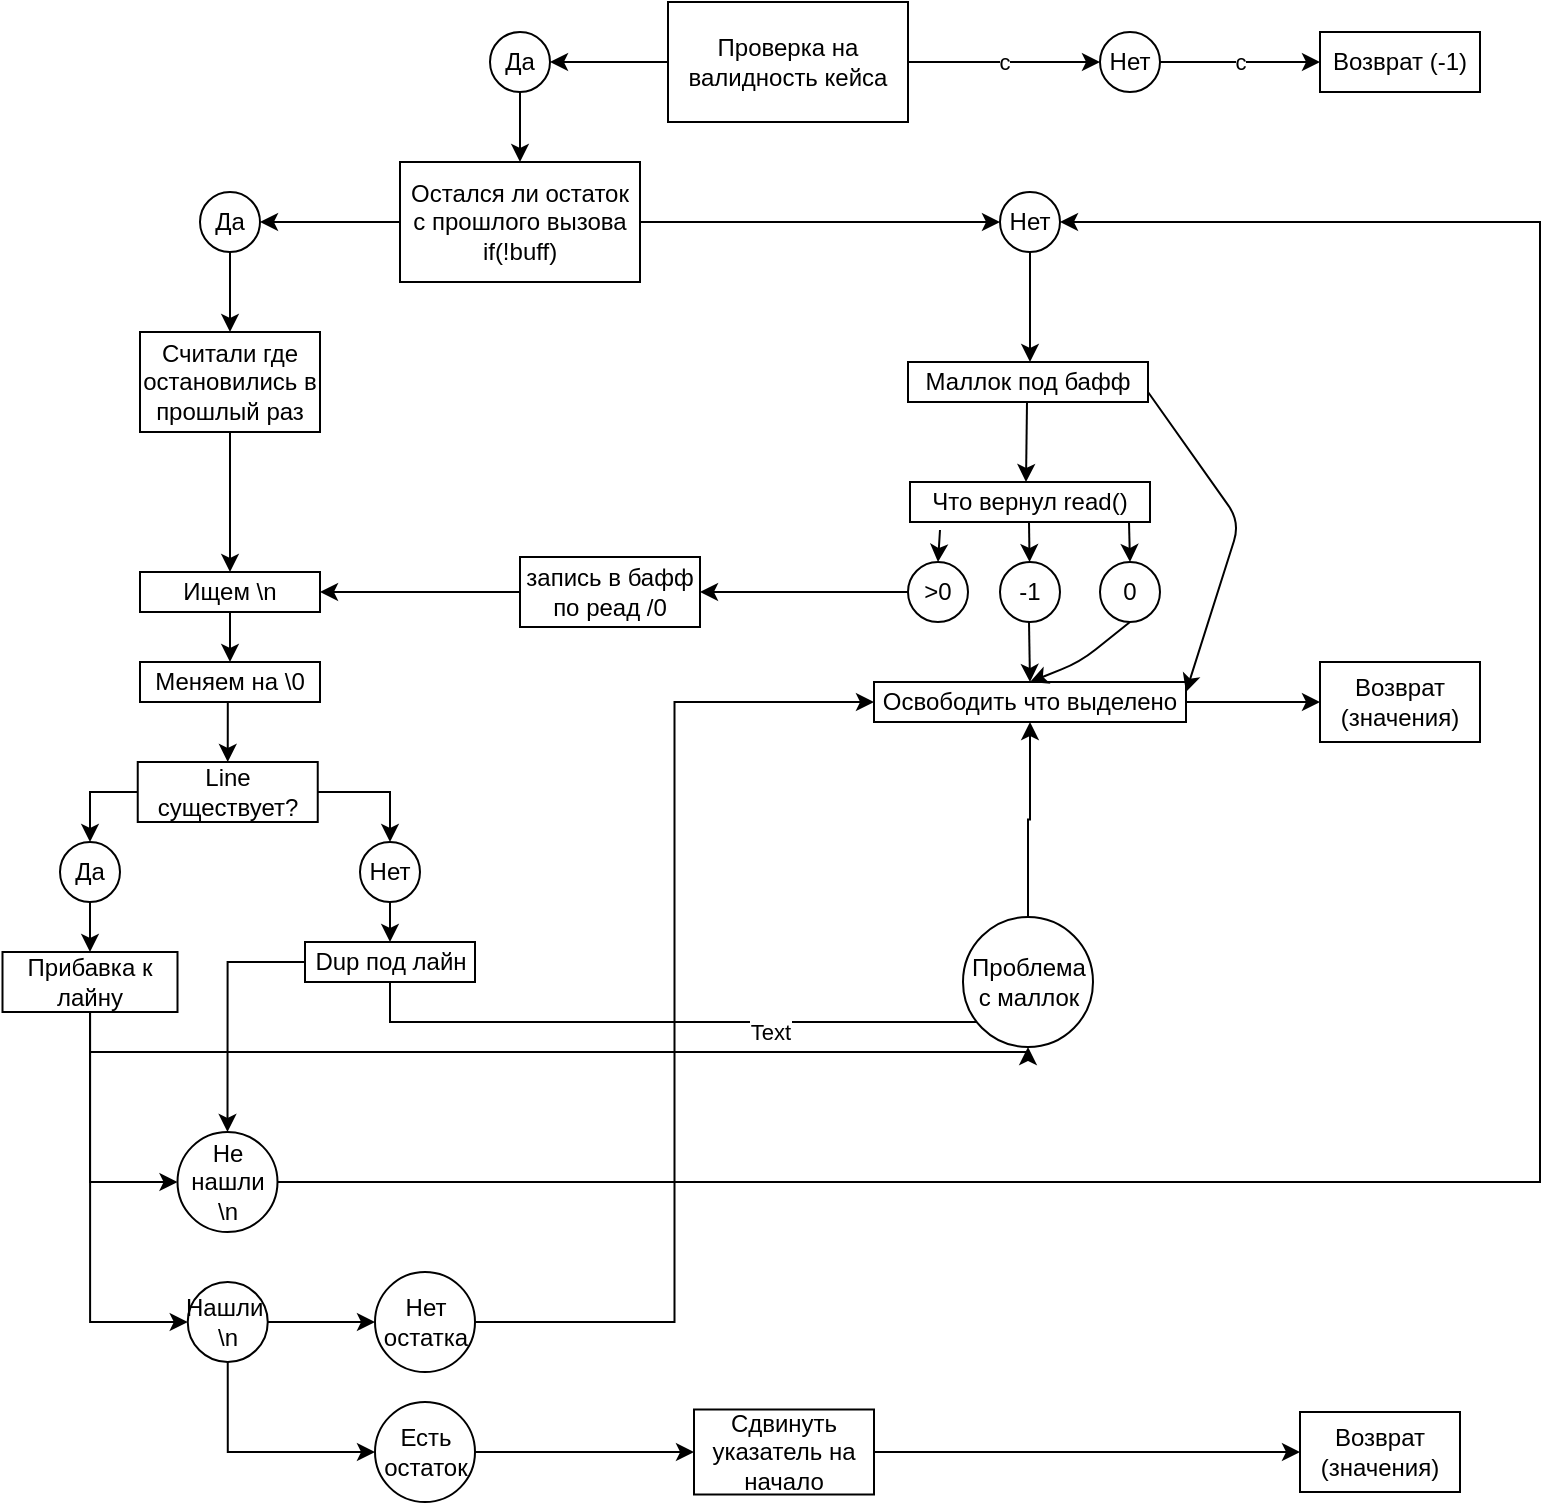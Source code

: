 <mxfile version="13.5.3" type="github">
  <diagram id="qOPDCmryAYtpO3k2xXJo" name="Страница 1">
    <mxGraphModel dx="1422" dy="806" grid="1" gridSize="10" guides="1" tooltips="1" connect="1" arrows="1" fold="1" page="1" pageScale="1" pageWidth="827" pageHeight="1169" math="0" shadow="0">
      <root>
        <mxCell id="0" />
        <mxCell id="1" parent="0" />
        <mxCell id="flP8NZiQI0YEA31_VM3q-1" value="Проверка на валидность кейса" style="rounded=0;whiteSpace=wrap;html=1;" vertex="1" parent="1">
          <mxGeometry x="354" y="20" width="120" height="60" as="geometry" />
        </mxCell>
        <mxCell id="flP8NZiQI0YEA31_VM3q-2" value="с&lt;span style=&quot;color: rgba(0 , 0 , 0 , 0) ; font-family: monospace ; font-size: 0px ; background-color: rgb(248 , 249 , 250)&quot;&gt;%3CmxGraphModel%3E%3Croot%3E%3CmxCell%20id%3D%220%22%2F%3E%3CmxCell%20id%3D%221%22%20parent%3D%220%22%2F%3E%3CmxCell%20id%3D%222%22%20value%3D%22%D0%9F%D1%80%D0%BE%D0%B2%D0%B5%D1%80%D0%BA%D0%B0%20%D0%BD%D0%B0%20%D0%B2%D0%B0%D0%BB%D0%B8%D0%B4%D0%BD%D0%BE%D1%81%D1%82%D1%8C%20%D0%BA%D0%B5%D0%B9%D1%81%D0%B0%22%20style%3D%22rounded%3D0%3BwhiteSpace%3Dwrap%3Bhtml%3D1%3B%22%20vertex%3D%221%22%20parent%3D%221%22%3E%3CmxGeometry%20x%3D%22354%22%20y%3D%2220%22%20width%3D%22120%22%20height%3D%2260%22%20as%3D%22geometry%22%2F%3E%3C%2FmxCell%3E%3C%2Froot%3E%3C%2FmxGraphModel%3E&lt;/span&gt;" style="endArrow=classic;html=1;exitX=1;exitY=0.5;exitDx=0;exitDy=0;entryX=0;entryY=0.5;entryDx=0;entryDy=0;" edge="1" parent="1" source="flP8NZiQI0YEA31_VM3q-1" target="flP8NZiQI0YEA31_VM3q-4">
          <mxGeometry width="50" height="50" relative="1" as="geometry">
            <mxPoint x="390" y="380" as="sourcePoint" />
            <mxPoint x="520" y="50" as="targetPoint" />
          </mxGeometry>
        </mxCell>
        <mxCell id="flP8NZiQI0YEA31_VM3q-3" value="" style="endArrow=classic;html=1;exitX=0;exitY=0.5;exitDx=0;exitDy=0;entryX=1;entryY=0.5;entryDx=0;entryDy=0;" edge="1" parent="1" source="flP8NZiQI0YEA31_VM3q-1" target="flP8NZiQI0YEA31_VM3q-7">
          <mxGeometry width="50" height="50" relative="1" as="geometry">
            <mxPoint x="380" y="180" as="sourcePoint" />
            <mxPoint x="446" y="220" as="targetPoint" />
          </mxGeometry>
        </mxCell>
        <mxCell id="flP8NZiQI0YEA31_VM3q-5" value="Возврат (-1)" style="rounded=0;whiteSpace=wrap;html=1;" vertex="1" parent="1">
          <mxGeometry x="680" y="35" width="80" height="30" as="geometry" />
        </mxCell>
        <mxCell id="flP8NZiQI0YEA31_VM3q-6" value="с&lt;span style=&quot;color: rgba(0 , 0 , 0 , 0) ; font-family: monospace ; font-size: 0px ; background-color: rgb(248 , 249 , 250)&quot;&gt;%3CmxGraphModel%3E%3Croot%3E%3CmxCell%20id%3D%220%22%2F%3E%3CmxCell%20id%3D%221%22%20parent%3D%220%22%2F%3E%3CmxCell%20id%3D%222%22%20value%3D%22%D0%9F%D1%80%D0%BE%D0%B2%D0%B5%D1%80%D0%BA%D0%B0%20%D0%BD%D0%B0%20%D0%B2%D0%B0%D0%BB%D0%B8%D0%B4%D0%BD%D0%BE%D1%81%D1%82%D1%8C%20%D0%BA%D0%B5%D0%B9%D1%81%D0%B0%22%20style%3D%22rounded%3D0%3BwhiteSpace%3Dwrap%3Bhtml%3D1%3B%22%20vertex%3D%221%22%20parent%3D%221%22%3E%3CmxGeometry%20x%3D%22354%22%20y%3D%2220%22%20width%3D%22120%22%20height%3D%2260%22%20as%3D%22geometry%22%2F%3E%3C%2FmxCell%3E%3C%2Froot%3E%3C%2FmxGraphModel%3E&lt;/span&gt;" style="endArrow=classic;html=1;exitX=1;exitY=0.5;exitDx=0;exitDy=0;entryX=0;entryY=0.5;entryDx=0;entryDy=0;" edge="1" parent="1" source="flP8NZiQI0YEA31_VM3q-4" target="flP8NZiQI0YEA31_VM3q-5">
          <mxGeometry width="50" height="50" relative="1" as="geometry">
            <mxPoint x="550" y="49.5" as="sourcePoint" />
            <mxPoint x="596" y="49.5" as="targetPoint" />
          </mxGeometry>
        </mxCell>
        <mxCell id="flP8NZiQI0YEA31_VM3q-7" value="Да" style="ellipse;whiteSpace=wrap;html=1;aspect=fixed;" vertex="1" parent="1">
          <mxGeometry x="265" y="35" width="30" height="30" as="geometry" />
        </mxCell>
        <mxCell id="flP8NZiQI0YEA31_VM3q-8" value="" style="endArrow=classic;html=1;exitX=0.5;exitY=1;exitDx=0;exitDy=0;entryX=0.5;entryY=0;entryDx=0;entryDy=0;" edge="1" parent="1" source="flP8NZiQI0YEA31_VM3q-7" target="flP8NZiQI0YEA31_VM3q-9">
          <mxGeometry width="50" height="50" relative="1" as="geometry">
            <mxPoint x="334" y="170" as="sourcePoint" />
            <mxPoint x="270" y="170" as="targetPoint" />
          </mxGeometry>
        </mxCell>
        <mxCell id="flP8NZiQI0YEA31_VM3q-9" value="Остался ли остаток с прошлого вызова&lt;br&gt;if(!buff)" style="rounded=0;whiteSpace=wrap;html=1;" vertex="1" parent="1">
          <mxGeometry x="220" y="100" width="120" height="60" as="geometry" />
        </mxCell>
        <mxCell id="flP8NZiQI0YEA31_VM3q-11" value="" style="endArrow=classic;html=1;exitX=1;exitY=0.5;exitDx=0;exitDy=0;entryX=0;entryY=0.5;entryDx=0;entryDy=0;" edge="1" parent="1" source="flP8NZiQI0YEA31_VM3q-9" target="flP8NZiQI0YEA31_VM3q-12">
          <mxGeometry width="50" height="50" relative="1" as="geometry">
            <mxPoint x="474" y="130" as="sourcePoint" />
            <mxPoint x="553" y="195" as="targetPoint" />
          </mxGeometry>
        </mxCell>
        <mxCell id="flP8NZiQI0YEA31_VM3q-12" value="Нет" style="ellipse;whiteSpace=wrap;html=1;aspect=fixed;" vertex="1" parent="1">
          <mxGeometry x="520" y="115" width="30" height="30" as="geometry" />
        </mxCell>
        <mxCell id="flP8NZiQI0YEA31_VM3q-13" value="Да" style="ellipse;whiteSpace=wrap;html=1;aspect=fixed;" vertex="1" parent="1">
          <mxGeometry x="120" y="115" width="30" height="30" as="geometry" />
        </mxCell>
        <mxCell id="flP8NZiQI0YEA31_VM3q-14" value="" style="endArrow=classic;html=1;exitX=0;exitY=0.5;exitDx=0;exitDy=0;entryX=1;entryY=0.5;entryDx=0;entryDy=0;" edge="1" parent="1" source="flP8NZiQI0YEA31_VM3q-9" target="flP8NZiQI0YEA31_VM3q-13">
          <mxGeometry width="50" height="50" relative="1" as="geometry">
            <mxPoint x="354" y="129.5" as="sourcePoint" />
            <mxPoint x="290" y="129.5" as="targetPoint" />
          </mxGeometry>
        </mxCell>
        <mxCell id="flP8NZiQI0YEA31_VM3q-15" value="" style="endArrow=classic;html=1;exitX=0.5;exitY=1;exitDx=0;exitDy=0;" edge="1" parent="1" source="flP8NZiQI0YEA31_VM3q-12">
          <mxGeometry width="50" height="50" relative="1" as="geometry">
            <mxPoint x="484" y="140" as="sourcePoint" />
            <mxPoint x="535" y="200" as="targetPoint" />
          </mxGeometry>
        </mxCell>
        <mxCell id="flP8NZiQI0YEA31_VM3q-16" value="Маллок под бафф" style="rounded=0;whiteSpace=wrap;html=1;" vertex="1" parent="1">
          <mxGeometry x="474" y="200" width="120" height="20" as="geometry" />
        </mxCell>
        <mxCell id="flP8NZiQI0YEA31_VM3q-17" value="Что вернул read()" style="rounded=0;whiteSpace=wrap;html=1;" vertex="1" parent="1">
          <mxGeometry x="475" y="260" width="120" height="20" as="geometry" />
        </mxCell>
        <mxCell id="flP8NZiQI0YEA31_VM3q-18" value="" style="endArrow=classic;html=1;exitX=0.5;exitY=1;exitDx=0;exitDy=0;" edge="1" parent="1" target="flP8NZiQI0YEA31_VM3q-21">
          <mxGeometry width="50" height="50" relative="1" as="geometry">
            <mxPoint x="534.5" y="280" as="sourcePoint" />
            <mxPoint x="534.5" y="335" as="targetPoint" />
          </mxGeometry>
        </mxCell>
        <mxCell id="flP8NZiQI0YEA31_VM3q-19" value="0" style="ellipse;whiteSpace=wrap;html=1;aspect=fixed;" vertex="1" parent="1">
          <mxGeometry x="570" y="300" width="30" height="30" as="geometry" />
        </mxCell>
        <mxCell id="flP8NZiQI0YEA31_VM3q-20" value="&amp;gt;0" style="ellipse;whiteSpace=wrap;html=1;aspect=fixed;" vertex="1" parent="1">
          <mxGeometry x="474" y="300" width="30" height="30" as="geometry" />
        </mxCell>
        <mxCell id="flP8NZiQI0YEA31_VM3q-21" value="-1" style="ellipse;whiteSpace=wrap;html=1;aspect=fixed;" vertex="1" parent="1">
          <mxGeometry x="520" y="300" width="30" height="30" as="geometry" />
        </mxCell>
        <mxCell id="flP8NZiQI0YEA31_VM3q-22" value="Освободить что выделено" style="rounded=0;whiteSpace=wrap;html=1;" vertex="1" parent="1">
          <mxGeometry x="457" y="360" width="156" height="20" as="geometry" />
        </mxCell>
        <mxCell id="flP8NZiQI0YEA31_VM3q-26" value="" style="endArrow=classic;html=1;exitX=0.5;exitY=1;exitDx=0;exitDy=0;" edge="1" parent="1">
          <mxGeometry width="50" height="50" relative="1" as="geometry">
            <mxPoint x="584.5" y="280" as="sourcePoint" />
            <mxPoint x="585" y="300" as="targetPoint" />
          </mxGeometry>
        </mxCell>
        <mxCell id="flP8NZiQI0YEA31_VM3q-27" value="" style="endArrow=classic;html=1;exitX=0.5;exitY=1;exitDx=0;exitDy=0;entryX=0.5;entryY=0;entryDx=0;entryDy=0;" edge="1" parent="1" target="flP8NZiQI0YEA31_VM3q-22">
          <mxGeometry width="50" height="50" relative="1" as="geometry">
            <mxPoint x="534.5" y="330" as="sourcePoint" />
            <mxPoint x="600" y="750" as="targetPoint" />
          </mxGeometry>
        </mxCell>
        <mxCell id="flP8NZiQI0YEA31_VM3q-28" value="" style="endArrow=classic;html=1;exitX=0.5;exitY=1;exitDx=0;exitDy=0;entryX=0.5;entryY=0;entryDx=0;entryDy=0;" edge="1" parent="1" source="flP8NZiQI0YEA31_VM3q-19" target="flP8NZiQI0YEA31_VM3q-22">
          <mxGeometry width="50" height="50" relative="1" as="geometry">
            <mxPoint x="544.5" y="340" as="sourcePoint" />
            <mxPoint x="545" y="370" as="targetPoint" />
            <Array as="points">
              <mxPoint x="560" y="350" />
            </Array>
          </mxGeometry>
        </mxCell>
        <mxCell id="flP8NZiQI0YEA31_VM3q-29" value="" style="endArrow=classic;html=1;exitX=1;exitY=0.5;exitDx=0;exitDy=0;entryX=0;entryY=0.5;entryDx=0;entryDy=0;" edge="1" parent="1" source="flP8NZiQI0YEA31_VM3q-22" target="flP8NZiQI0YEA31_VM3q-30">
          <mxGeometry width="50" height="50" relative="1" as="geometry">
            <mxPoint x="595" y="340" as="sourcePoint" />
            <mxPoint x="670" y="370" as="targetPoint" />
            <Array as="points" />
          </mxGeometry>
        </mxCell>
        <mxCell id="flP8NZiQI0YEA31_VM3q-30" value="Возврат (значения)" style="rounded=0;whiteSpace=wrap;html=1;" vertex="1" parent="1">
          <mxGeometry x="680" y="350" width="80" height="40" as="geometry" />
        </mxCell>
        <mxCell id="flP8NZiQI0YEA31_VM3q-31" value="" style="endArrow=classic;html=1;exitX=0.5;exitY=1;exitDx=0;exitDy=0;" edge="1" parent="1">
          <mxGeometry width="50" height="50" relative="1" as="geometry">
            <mxPoint x="533.5" y="220" as="sourcePoint" />
            <mxPoint x="533" y="260" as="targetPoint" />
          </mxGeometry>
        </mxCell>
        <mxCell id="flP8NZiQI0YEA31_VM3q-32" value="" style="endArrow=classic;html=1;exitX=1;exitY=0.75;exitDx=0;exitDy=0;entryX=1;entryY=0.25;entryDx=0;entryDy=0;" edge="1" parent="1" source="flP8NZiQI0YEA31_VM3q-16" target="flP8NZiQI0YEA31_VM3q-22">
          <mxGeometry width="50" height="50" relative="1" as="geometry">
            <mxPoint x="543.5" y="230" as="sourcePoint" />
            <mxPoint x="543" y="270" as="targetPoint" />
            <Array as="points">
              <mxPoint x="640" y="280" />
            </Array>
          </mxGeometry>
        </mxCell>
        <mxCell id="flP8NZiQI0YEA31_VM3q-33" value="" style="endArrow=classic;html=1;exitX=0.125;exitY=1.2;exitDx=0;exitDy=0;entryX=0.5;entryY=0;entryDx=0;entryDy=0;exitPerimeter=0;" edge="1" parent="1" source="flP8NZiQI0YEA31_VM3q-17" target="flP8NZiQI0YEA31_VM3q-20">
          <mxGeometry width="50" height="50" relative="1" as="geometry">
            <mxPoint x="290" y="400" as="sourcePoint" />
            <mxPoint x="309" y="550" as="targetPoint" />
            <Array as="points" />
          </mxGeometry>
        </mxCell>
        <mxCell id="flP8NZiQI0YEA31_VM3q-34" value="" style="endArrow=classic;html=1;exitX=0;exitY=0.5;exitDx=0;exitDy=0;entryX=1;entryY=0.5;entryDx=0;entryDy=0;" edge="1" parent="1" source="flP8NZiQI0YEA31_VM3q-20" target="flP8NZiQI0YEA31_VM3q-35">
          <mxGeometry width="50" height="50" relative="1" as="geometry">
            <mxPoint x="310" y="315" as="sourcePoint" />
            <mxPoint x="410" y="315" as="targetPoint" />
            <Array as="points" />
          </mxGeometry>
        </mxCell>
        <mxCell id="flP8NZiQI0YEA31_VM3q-42" style="edgeStyle=orthogonalEdgeStyle;rounded=0;orthogonalLoop=1;jettySize=auto;html=1;" edge="1" parent="1" source="flP8NZiQI0YEA31_VM3q-35" target="flP8NZiQI0YEA31_VM3q-40">
          <mxGeometry relative="1" as="geometry" />
        </mxCell>
        <mxCell id="flP8NZiQI0YEA31_VM3q-35" value="запись в бафф по реад /0" style="rounded=0;whiteSpace=wrap;html=1;" vertex="1" parent="1">
          <mxGeometry x="280" y="297.5" width="90" height="35" as="geometry" />
        </mxCell>
        <mxCell id="flP8NZiQI0YEA31_VM3q-38" value="Считали где остановились в прошлый раз" style="rounded=0;whiteSpace=wrap;html=1;" vertex="1" parent="1">
          <mxGeometry x="90" y="185" width="90" height="50" as="geometry" />
        </mxCell>
        <mxCell id="flP8NZiQI0YEA31_VM3q-39" value="" style="endArrow=classic;html=1;entryX=0.5;entryY=0;entryDx=0;entryDy=0;exitX=0.5;exitY=1;exitDx=0;exitDy=0;" edge="1" parent="1" source="flP8NZiQI0YEA31_VM3q-13" target="flP8NZiQI0YEA31_VM3q-38">
          <mxGeometry width="50" height="50" relative="1" as="geometry">
            <mxPoint x="190" y="130" as="sourcePoint" />
            <mxPoint x="196" y="129.5" as="targetPoint" />
            <Array as="points">
              <mxPoint x="135" y="160" />
            </Array>
          </mxGeometry>
        </mxCell>
        <mxCell id="flP8NZiQI0YEA31_VM3q-40" value="Ищем \n" style="rounded=0;whiteSpace=wrap;html=1;" vertex="1" parent="1">
          <mxGeometry x="90" y="305" width="90" height="20" as="geometry" />
        </mxCell>
        <mxCell id="flP8NZiQI0YEA31_VM3q-43" style="edgeStyle=orthogonalEdgeStyle;rounded=0;orthogonalLoop=1;jettySize=auto;html=1;exitX=0.5;exitY=1;exitDx=0;exitDy=0;entryX=0.5;entryY=0;entryDx=0;entryDy=0;" edge="1" parent="1" source="flP8NZiQI0YEA31_VM3q-38" target="flP8NZiQI0YEA31_VM3q-40">
          <mxGeometry relative="1" as="geometry">
            <mxPoint x="320" y="380" as="sourcePoint" />
            <mxPoint x="180" y="380" as="targetPoint" />
          </mxGeometry>
        </mxCell>
        <mxCell id="flP8NZiQI0YEA31_VM3q-4" value="Нет" style="ellipse;whiteSpace=wrap;html=1;aspect=fixed;" vertex="1" parent="1">
          <mxGeometry x="570" y="35" width="30" height="30" as="geometry" />
        </mxCell>
        <mxCell id="flP8NZiQI0YEA31_VM3q-45" style="edgeStyle=orthogonalEdgeStyle;rounded=0;orthogonalLoop=1;jettySize=auto;html=1;exitX=0.5;exitY=1;exitDx=0;exitDy=0;entryX=0.5;entryY=0;entryDx=0;entryDy=0;" edge="1" parent="1" source="flP8NZiQI0YEA31_VM3q-40" target="flP8NZiQI0YEA31_VM3q-71">
          <mxGeometry relative="1" as="geometry">
            <mxPoint x="290" y="325" as="sourcePoint" />
            <mxPoint x="135" y="360" as="targetPoint" />
          </mxGeometry>
        </mxCell>
        <mxCell id="flP8NZiQI0YEA31_VM3q-65" style="edgeStyle=orthogonalEdgeStyle;rounded=0;orthogonalLoop=1;jettySize=auto;html=1;exitX=0.5;exitY=1;exitDx=0;exitDy=0;entryX=0.5;entryY=1;entryDx=0;entryDy=0;" edge="1" parent="1" source="flP8NZiQI0YEA31_VM3q-50" target="flP8NZiQI0YEA31_VM3q-66">
          <mxGeometry relative="1" as="geometry">
            <mxPoint x="331.13" y="650" as="targetPoint" />
            <Array as="points">
              <mxPoint x="215" y="530" />
              <mxPoint x="534" y="530" />
            </Array>
          </mxGeometry>
        </mxCell>
        <mxCell id="flP8NZiQI0YEA31_VM3q-75" value="Text" style="edgeLabel;html=1;align=center;verticalAlign=middle;resizable=0;points=[];" vertex="1" connectable="0" parent="flP8NZiQI0YEA31_VM3q-65">
          <mxGeometry x="0.195" y="-5" relative="1" as="geometry">
            <mxPoint as="offset" />
          </mxGeometry>
        </mxCell>
        <mxCell id="flP8NZiQI0YEA31_VM3q-79" style="edgeStyle=orthogonalEdgeStyle;rounded=0;orthogonalLoop=1;jettySize=auto;html=1;entryX=0.5;entryY=0;entryDx=0;entryDy=0;" edge="1" parent="1" source="flP8NZiQI0YEA31_VM3q-50" target="flP8NZiQI0YEA31_VM3q-76">
          <mxGeometry relative="1" as="geometry" />
        </mxCell>
        <mxCell id="flP8NZiQI0YEA31_VM3q-50" value="Dup под лайн" style="rounded=0;whiteSpace=wrap;html=1;" vertex="1" parent="1">
          <mxGeometry x="172.5" y="490" width="85" height="20" as="geometry" />
        </mxCell>
        <mxCell id="flP8NZiQI0YEA31_VM3q-78" style="edgeStyle=orthogonalEdgeStyle;rounded=0;orthogonalLoop=1;jettySize=auto;html=1;exitX=0.5;exitY=1;exitDx=0;exitDy=0;entryX=0;entryY=0.5;entryDx=0;entryDy=0;" edge="1" parent="1" source="flP8NZiQI0YEA31_VM3q-54" target="flP8NZiQI0YEA31_VM3q-76">
          <mxGeometry relative="1" as="geometry">
            <Array as="points">
              <mxPoint x="65" y="610" />
            </Array>
          </mxGeometry>
        </mxCell>
        <mxCell id="flP8NZiQI0YEA31_VM3q-81" style="edgeStyle=orthogonalEdgeStyle;rounded=0;orthogonalLoop=1;jettySize=auto;html=1;entryX=0;entryY=0.5;entryDx=0;entryDy=0;" edge="1" parent="1" source="flP8NZiQI0YEA31_VM3q-54" target="flP8NZiQI0YEA31_VM3q-70">
          <mxGeometry relative="1" as="geometry">
            <Array as="points">
              <mxPoint x="65" y="680" />
            </Array>
          </mxGeometry>
        </mxCell>
        <mxCell id="flP8NZiQI0YEA31_VM3q-54" value="Прибавка к лайну" style="rounded=0;whiteSpace=wrap;html=1;" vertex="1" parent="1">
          <mxGeometry x="21.25" y="495" width="87.5" height="30" as="geometry" />
        </mxCell>
        <mxCell id="flP8NZiQI0YEA31_VM3q-58" style="edgeStyle=orthogonalEdgeStyle;rounded=0;orthogonalLoop=1;jettySize=auto;html=1;entryX=0.5;entryY=0;entryDx=0;entryDy=0;" edge="1" parent="1" source="flP8NZiQI0YEA31_VM3q-55" target="flP8NZiQI0YEA31_VM3q-57">
          <mxGeometry relative="1" as="geometry" />
        </mxCell>
        <mxCell id="flP8NZiQI0YEA31_VM3q-59" style="edgeStyle=orthogonalEdgeStyle;rounded=0;orthogonalLoop=1;jettySize=auto;html=1;exitX=1;exitY=0.5;exitDx=0;exitDy=0;entryX=0.5;entryY=0;entryDx=0;entryDy=0;" edge="1" parent="1" source="flP8NZiQI0YEA31_VM3q-55" target="flP8NZiQI0YEA31_VM3q-56">
          <mxGeometry relative="1" as="geometry" />
        </mxCell>
        <mxCell id="flP8NZiQI0YEA31_VM3q-55" value="Line существует?" style="rounded=0;whiteSpace=wrap;html=1;" vertex="1" parent="1">
          <mxGeometry x="88.87" y="400" width="90" height="30" as="geometry" />
        </mxCell>
        <mxCell id="flP8NZiQI0YEA31_VM3q-56" value="Нет" style="ellipse;whiteSpace=wrap;html=1;aspect=fixed;" vertex="1" parent="1">
          <mxGeometry x="200" y="440" width="30" height="30" as="geometry" />
        </mxCell>
        <mxCell id="flP8NZiQI0YEA31_VM3q-61" style="edgeStyle=orthogonalEdgeStyle;rounded=0;orthogonalLoop=1;jettySize=auto;html=1;exitX=0.5;exitY=1;exitDx=0;exitDy=0;entryX=0.5;entryY=0;entryDx=0;entryDy=0;" edge="1" parent="1" source="flP8NZiQI0YEA31_VM3q-57">
          <mxGeometry relative="1" as="geometry">
            <mxPoint x="65.0" y="495" as="targetPoint" />
          </mxGeometry>
        </mxCell>
        <mxCell id="flP8NZiQI0YEA31_VM3q-57" value="Да" style="ellipse;whiteSpace=wrap;html=1;aspect=fixed;" vertex="1" parent="1">
          <mxGeometry x="50.0" y="440" width="30" height="30" as="geometry" />
        </mxCell>
        <mxCell id="flP8NZiQI0YEA31_VM3q-60" style="edgeStyle=orthogonalEdgeStyle;rounded=0;orthogonalLoop=1;jettySize=auto;html=1;exitX=0.5;exitY=1;exitDx=0;exitDy=0;" edge="1" parent="1" source="flP8NZiQI0YEA31_VM3q-56">
          <mxGeometry relative="1" as="geometry">
            <mxPoint x="294" y="510" as="sourcePoint" />
            <mxPoint x="215" y="490" as="targetPoint" />
          </mxGeometry>
        </mxCell>
        <mxCell id="flP8NZiQI0YEA31_VM3q-69" style="edgeStyle=orthogonalEdgeStyle;rounded=0;orthogonalLoop=1;jettySize=auto;html=1;exitX=0.5;exitY=0;exitDx=0;exitDy=0;entryX=0.5;entryY=1;entryDx=0;entryDy=0;" edge="1" parent="1" source="flP8NZiQI0YEA31_VM3q-66" target="flP8NZiQI0YEA31_VM3q-22">
          <mxGeometry relative="1" as="geometry" />
        </mxCell>
        <mxCell id="flP8NZiQI0YEA31_VM3q-66" value="Проблема с маллок" style="ellipse;whiteSpace=wrap;html=1;aspect=fixed;" vertex="1" parent="1">
          <mxGeometry x="501.5" y="477.5" width="65" height="65" as="geometry" />
        </mxCell>
        <mxCell id="flP8NZiQI0YEA31_VM3q-67" style="edgeStyle=orthogonalEdgeStyle;rounded=0;orthogonalLoop=1;jettySize=auto;html=1;exitX=0.5;exitY=1;exitDx=0;exitDy=0;entryX=0.5;entryY=1;entryDx=0;entryDy=0;" edge="1" parent="1" source="flP8NZiQI0YEA31_VM3q-54" target="flP8NZiQI0YEA31_VM3q-66">
          <mxGeometry relative="1" as="geometry">
            <mxPoint x="126.13" y="625" as="sourcePoint" />
            <mxPoint x="536.13" y="350" as="targetPoint" />
          </mxGeometry>
        </mxCell>
        <mxCell id="flP8NZiQI0YEA31_VM3q-84" style="edgeStyle=orthogonalEdgeStyle;rounded=0;orthogonalLoop=1;jettySize=auto;html=1;exitX=1;exitY=0.5;exitDx=0;exitDy=0;" edge="1" parent="1" source="flP8NZiQI0YEA31_VM3q-70" target="flP8NZiQI0YEA31_VM3q-83">
          <mxGeometry relative="1" as="geometry" />
        </mxCell>
        <mxCell id="flP8NZiQI0YEA31_VM3q-86" style="edgeStyle=orthogonalEdgeStyle;rounded=0;orthogonalLoop=1;jettySize=auto;html=1;exitX=0.5;exitY=1;exitDx=0;exitDy=0;entryX=0;entryY=0.5;entryDx=0;entryDy=0;" edge="1" parent="1" source="flP8NZiQI0YEA31_VM3q-70" target="flP8NZiQI0YEA31_VM3q-82">
          <mxGeometry relative="1" as="geometry" />
        </mxCell>
        <mxCell id="flP8NZiQI0YEA31_VM3q-70" value="Нашли&amp;nbsp;&lt;br&gt;\n" style="ellipse;whiteSpace=wrap;html=1;aspect=fixed;" vertex="1" parent="1">
          <mxGeometry x="113.87" y="660" width="40" height="40" as="geometry" />
        </mxCell>
        <mxCell id="flP8NZiQI0YEA31_VM3q-74" style="edgeStyle=orthogonalEdgeStyle;rounded=0;orthogonalLoop=1;jettySize=auto;html=1;exitX=0.5;exitY=1;exitDx=0;exitDy=0;entryX=0.5;entryY=0;entryDx=0;entryDy=0;" edge="1" parent="1" source="flP8NZiQI0YEA31_VM3q-71" target="flP8NZiQI0YEA31_VM3q-55">
          <mxGeometry relative="1" as="geometry" />
        </mxCell>
        <mxCell id="flP8NZiQI0YEA31_VM3q-71" value="Меняем на \0" style="rounded=0;whiteSpace=wrap;html=1;" vertex="1" parent="1">
          <mxGeometry x="90" y="350" width="90" height="20" as="geometry" />
        </mxCell>
        <mxCell id="flP8NZiQI0YEA31_VM3q-80" style="edgeStyle=orthogonalEdgeStyle;rounded=0;orthogonalLoop=1;jettySize=auto;html=1;exitX=1;exitY=0.5;exitDx=0;exitDy=0;entryX=1;entryY=0.5;entryDx=0;entryDy=0;" edge="1" parent="1" source="flP8NZiQI0YEA31_VM3q-76" target="flP8NZiQI0YEA31_VM3q-12">
          <mxGeometry relative="1" as="geometry">
            <Array as="points">
              <mxPoint x="790" y="610" />
              <mxPoint x="790" y="130" />
            </Array>
          </mxGeometry>
        </mxCell>
        <mxCell id="flP8NZiQI0YEA31_VM3q-76" value="Не нашли \n" style="ellipse;whiteSpace=wrap;html=1;aspect=fixed;" vertex="1" parent="1">
          <mxGeometry x="108.75" y="585" width="50" height="50" as="geometry" />
        </mxCell>
        <mxCell id="flP8NZiQI0YEA31_VM3q-88" style="edgeStyle=orthogonalEdgeStyle;rounded=0;orthogonalLoop=1;jettySize=auto;html=1;exitX=1;exitY=0.5;exitDx=0;exitDy=0;" edge="1" parent="1" source="flP8NZiQI0YEA31_VM3q-82" target="flP8NZiQI0YEA31_VM3q-87">
          <mxGeometry relative="1" as="geometry" />
        </mxCell>
        <mxCell id="flP8NZiQI0YEA31_VM3q-82" value="Есть остаток" style="ellipse;whiteSpace=wrap;html=1;aspect=fixed;" vertex="1" parent="1">
          <mxGeometry x="207.5" y="720" width="50" height="50" as="geometry" />
        </mxCell>
        <mxCell id="flP8NZiQI0YEA31_VM3q-85" style="edgeStyle=orthogonalEdgeStyle;rounded=0;orthogonalLoop=1;jettySize=auto;html=1;exitX=1;exitY=0.5;exitDx=0;exitDy=0;entryX=0;entryY=0.5;entryDx=0;entryDy=0;" edge="1" parent="1" source="flP8NZiQI0YEA31_VM3q-83" target="flP8NZiQI0YEA31_VM3q-22">
          <mxGeometry relative="1" as="geometry" />
        </mxCell>
        <mxCell id="flP8NZiQI0YEA31_VM3q-83" value="Нет остатка" style="ellipse;whiteSpace=wrap;html=1;aspect=fixed;" vertex="1" parent="1">
          <mxGeometry x="207.5" y="655" width="50" height="50" as="geometry" />
        </mxCell>
        <mxCell id="flP8NZiQI0YEA31_VM3q-89" style="edgeStyle=orthogonalEdgeStyle;rounded=0;orthogonalLoop=1;jettySize=auto;html=1;exitX=1;exitY=0.5;exitDx=0;exitDy=0;" edge="1" parent="1" source="flP8NZiQI0YEA31_VM3q-87">
          <mxGeometry relative="1" as="geometry">
            <mxPoint x="670" y="745" as="targetPoint" />
          </mxGeometry>
        </mxCell>
        <mxCell id="flP8NZiQI0YEA31_VM3q-87" value="Сдвинуть указатель на начало" style="rounded=0;whiteSpace=wrap;html=1;" vertex="1" parent="1">
          <mxGeometry x="367" y="723.75" width="90" height="42.5" as="geometry" />
        </mxCell>
        <mxCell id="flP8NZiQI0YEA31_VM3q-90" value="Возврат (значения)" style="rounded=0;whiteSpace=wrap;html=1;" vertex="1" parent="1">
          <mxGeometry x="670" y="725" width="80" height="40" as="geometry" />
        </mxCell>
      </root>
    </mxGraphModel>
  </diagram>
</mxfile>
